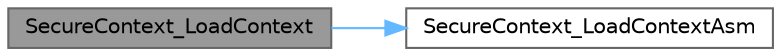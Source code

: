 digraph "SecureContext_LoadContext"
{
 // LATEX_PDF_SIZE
  bgcolor="transparent";
  edge [fontname=Helvetica,fontsize=10,labelfontname=Helvetica,labelfontsize=10];
  node [fontname=Helvetica,fontsize=10,shape=box,height=0.2,width=0.4];
  rankdir="LR";
  Node1 [id="Node000001",label="SecureContext_LoadContext",height=0.2,width=0.4,color="gray40", fillcolor="grey60", style="filled", fontcolor="black",tooltip="Loads the given context."];
  Node1 -> Node2 [id="edge2_Node000001_Node000002",color="steelblue1",style="solid",tooltip=" "];
  Node2 [id="Node000002",label="SecureContext_LoadContextAsm",height=0.2,width=0.4,color="grey40", fillcolor="white", style="filled",URL="$_g_c_c_2_a_r_m___c_m85_2secure_2secure__context__port_8c.html#a25ba9576066e969b295356af64a86569",tooltip=" "];
}
